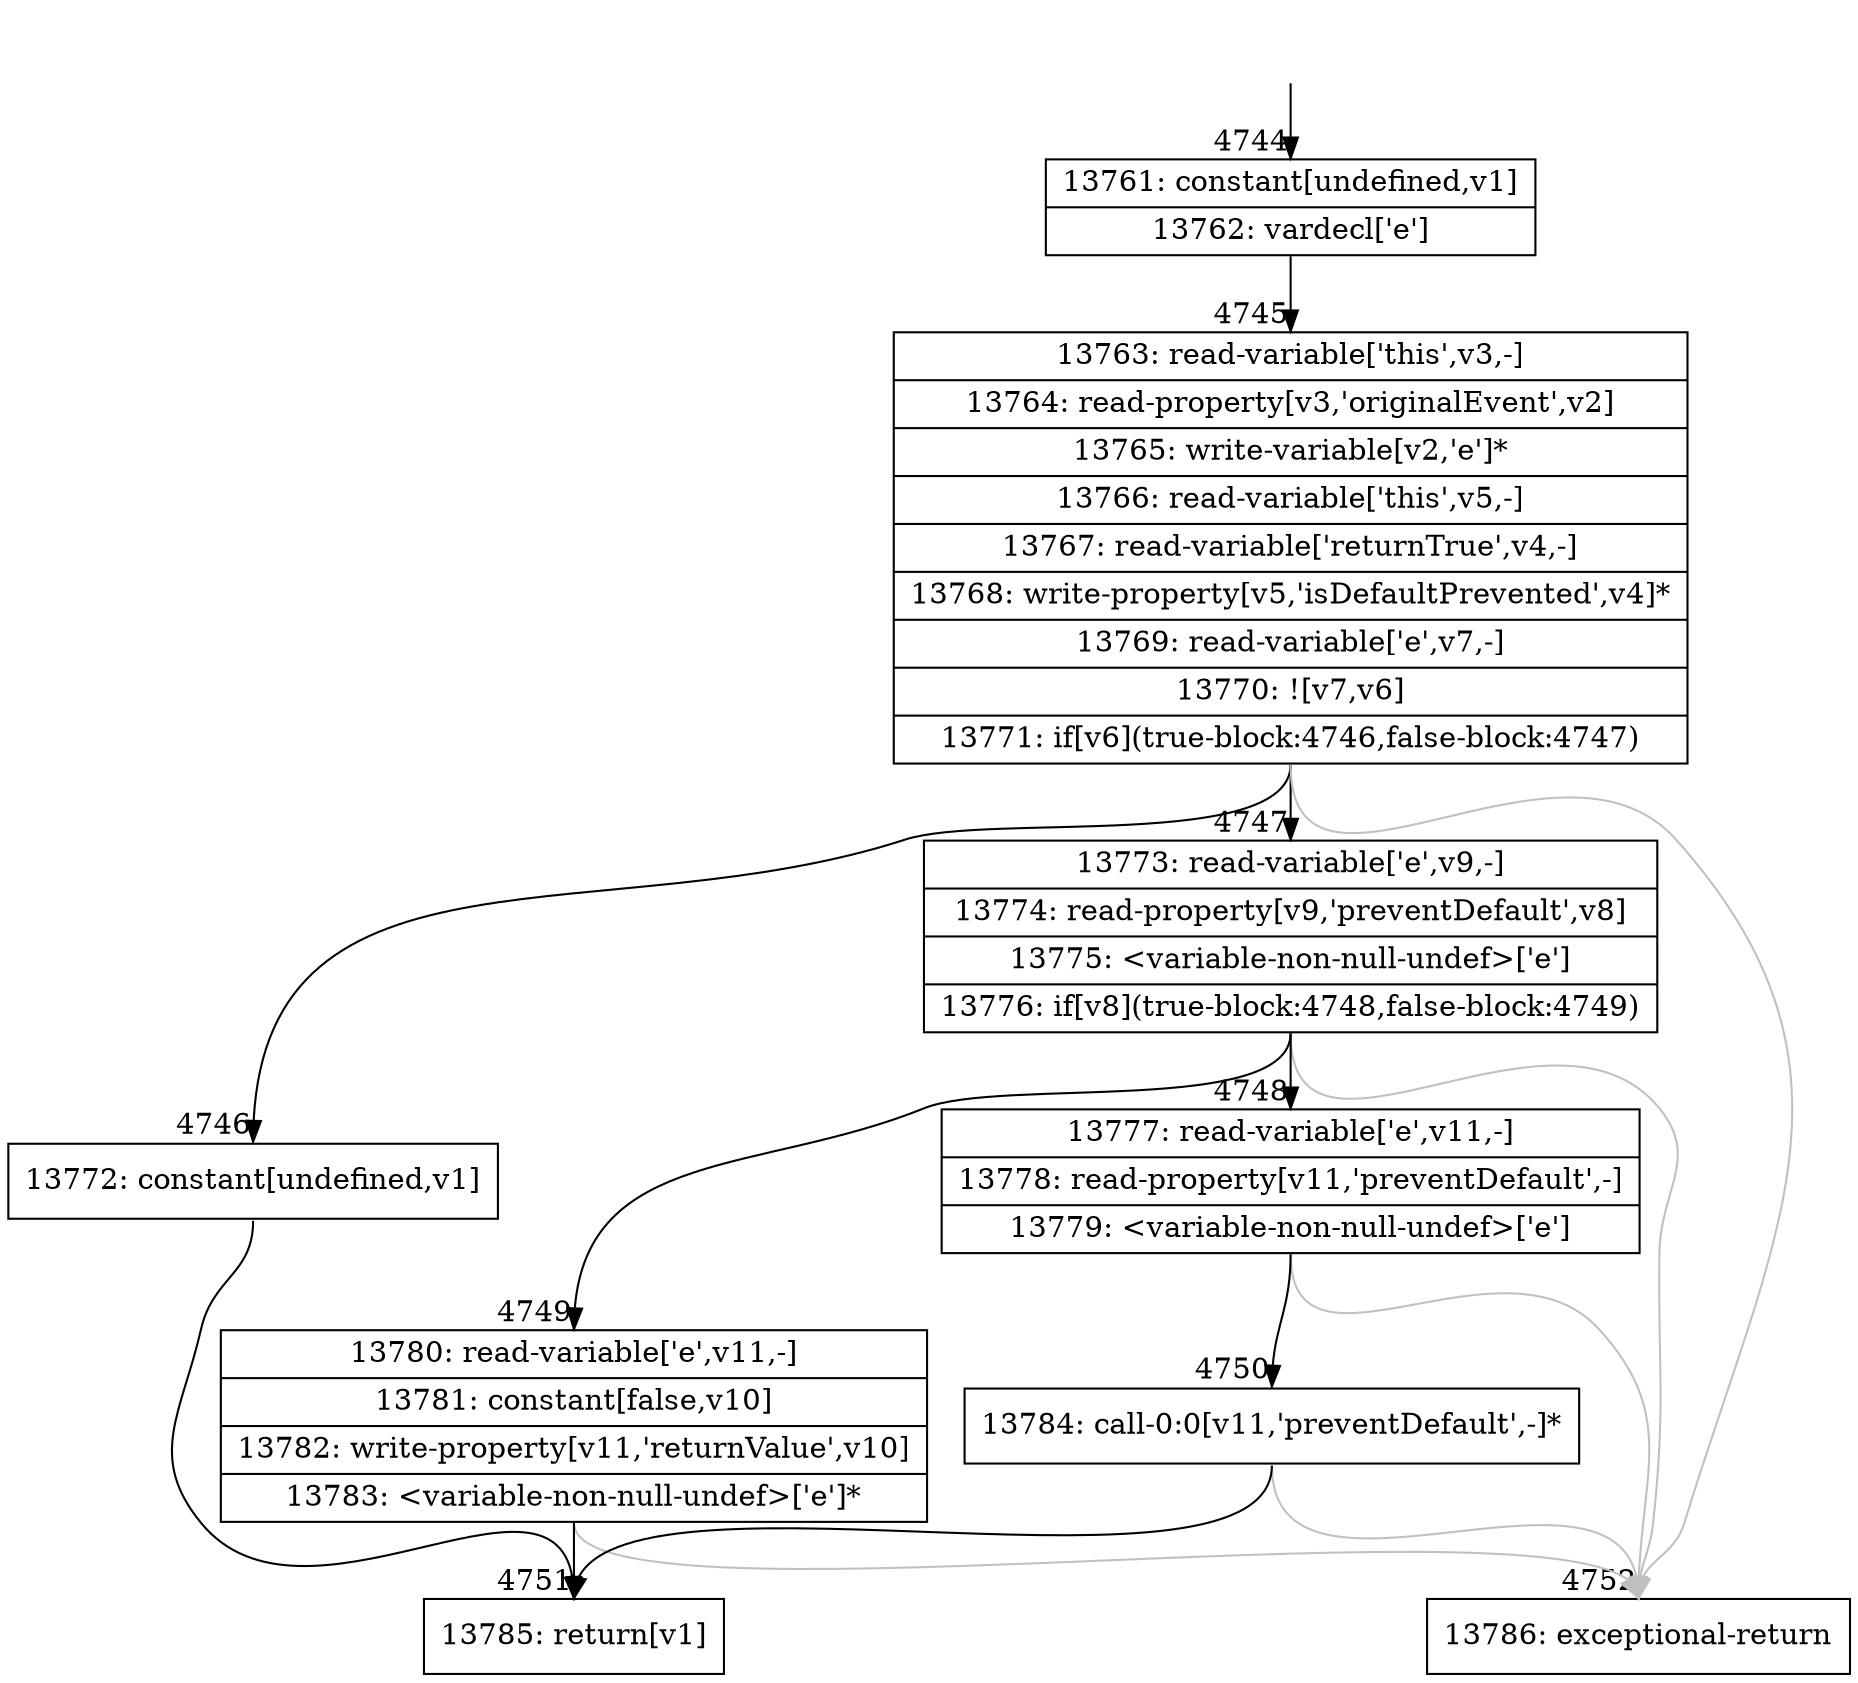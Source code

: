 digraph {
rankdir="TD"
BB_entry294[shape=none,label=""];
BB_entry294 -> BB4744 [tailport=s, headport=n, headlabel="    4744"]
BB4744 [shape=record label="{13761: constant[undefined,v1]|13762: vardecl['e']}" ] 
BB4744 -> BB4745 [tailport=s, headport=n, headlabel="      4745"]
BB4745 [shape=record label="{13763: read-variable['this',v3,-]|13764: read-property[v3,'originalEvent',v2]|13765: write-variable[v2,'e']*|13766: read-variable['this',v5,-]|13767: read-variable['returnTrue',v4,-]|13768: write-property[v5,'isDefaultPrevented',v4]*|13769: read-variable['e',v7,-]|13770: ![v7,v6]|13771: if[v6](true-block:4746,false-block:4747)}" ] 
BB4745 -> BB4746 [tailport=s, headport=n, headlabel="      4746"]
BB4745 -> BB4747 [tailport=s, headport=n, headlabel="      4747"]
BB4745 -> BB4752 [tailport=s, headport=n, color=gray, headlabel="      4752"]
BB4746 [shape=record label="{13772: constant[undefined,v1]}" ] 
BB4746 -> BB4751 [tailport=s, headport=n, headlabel="      4751"]
BB4747 [shape=record label="{13773: read-variable['e',v9,-]|13774: read-property[v9,'preventDefault',v8]|13775: \<variable-non-null-undef\>['e']|13776: if[v8](true-block:4748,false-block:4749)}" ] 
BB4747 -> BB4748 [tailport=s, headport=n, headlabel="      4748"]
BB4747 -> BB4749 [tailport=s, headport=n, headlabel="      4749"]
BB4747 -> BB4752 [tailport=s, headport=n, color=gray]
BB4748 [shape=record label="{13777: read-variable['e',v11,-]|13778: read-property[v11,'preventDefault',-]|13779: \<variable-non-null-undef\>['e']}" ] 
BB4748 -> BB4750 [tailport=s, headport=n, headlabel="      4750"]
BB4748 -> BB4752 [tailport=s, headport=n, color=gray]
BB4749 [shape=record label="{13780: read-variable['e',v11,-]|13781: constant[false,v10]|13782: write-property[v11,'returnValue',v10]|13783: \<variable-non-null-undef\>['e']*}" ] 
BB4749 -> BB4751 [tailport=s, headport=n]
BB4749 -> BB4752 [tailport=s, headport=n, color=gray]
BB4750 [shape=record label="{13784: call-0:0[v11,'preventDefault',-]*}" ] 
BB4750 -> BB4751 [tailport=s, headport=n]
BB4750 -> BB4752 [tailport=s, headport=n, color=gray]
BB4751 [shape=record label="{13785: return[v1]}" ] 
BB4752 [shape=record label="{13786: exceptional-return}" ] 
}
